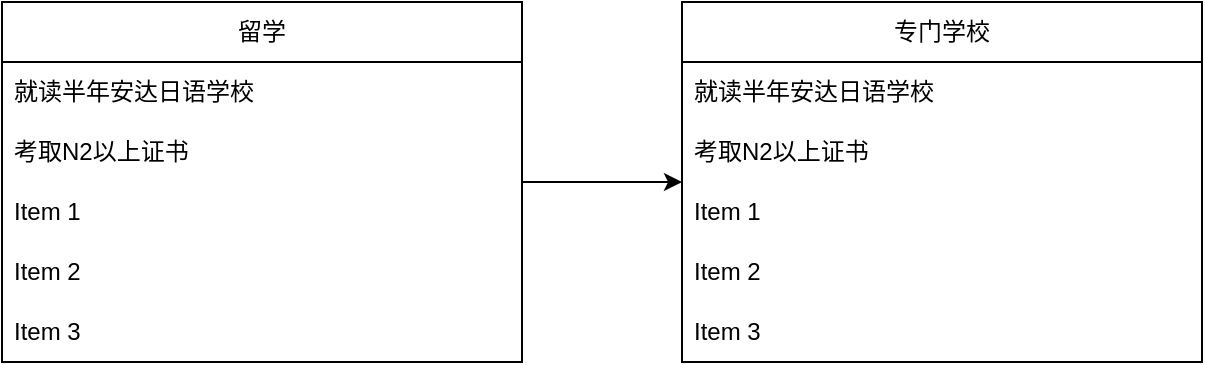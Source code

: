 <mxfile version="24.4.4" type="github">
  <diagram id="6a731a19-8d31-9384-78a2-239565b7b9f0" name="Page-1">
    <mxGraphModel dx="954" dy="640" grid="1" gridSize="10" guides="1" tooltips="1" connect="1" arrows="1" fold="1" page="1" pageScale="1" pageWidth="1169" pageHeight="827" background="none" math="0" shadow="0">
      <root>
        <mxCell id="0" />
        <mxCell id="1" parent="0" />
        <mxCell id="HyvyjcW-Y3temF30Cyy7-68" value="" style="edgeStyle=orthogonalEdgeStyle;rounded=0;orthogonalLoop=1;jettySize=auto;html=1;" edge="1" parent="1" source="HyvyjcW-Y3temF30Cyy7-56" target="HyvyjcW-Y3temF30Cyy7-62">
          <mxGeometry relative="1" as="geometry" />
        </mxCell>
        <mxCell id="HyvyjcW-Y3temF30Cyy7-56" value="留学" style="swimlane;fontStyle=0;childLayout=stackLayout;horizontal=1;startSize=30;horizontalStack=0;resizeParent=1;resizeParentMax=0;resizeLast=0;collapsible=1;marginBottom=0;whiteSpace=wrap;html=1;" vertex="1" parent="1">
          <mxGeometry x="50" y="90" width="260" height="180" as="geometry" />
        </mxCell>
        <mxCell id="HyvyjcW-Y3temF30Cyy7-57" value="就读半年安达日语学校" style="text;strokeColor=none;fillColor=none;align=left;verticalAlign=middle;spacingLeft=4;spacingRight=4;overflow=hidden;points=[[0,0.5],[1,0.5]];portConstraint=eastwest;rotatable=0;whiteSpace=wrap;html=1;" vertex="1" parent="HyvyjcW-Y3temF30Cyy7-56">
          <mxGeometry y="30" width="260" height="30" as="geometry" />
        </mxCell>
        <mxCell id="HyvyjcW-Y3temF30Cyy7-60" value="考取N2以上证书" style="text;strokeColor=none;fillColor=none;align=left;verticalAlign=middle;spacingLeft=4;spacingRight=4;overflow=hidden;points=[[0,0.5],[1,0.5]];portConstraint=eastwest;rotatable=0;whiteSpace=wrap;html=1;" vertex="1" parent="HyvyjcW-Y3temF30Cyy7-56">
          <mxGeometry y="60" width="260" height="30" as="geometry" />
        </mxCell>
        <mxCell id="HyvyjcW-Y3temF30Cyy7-61" value="Item 1" style="text;strokeColor=none;fillColor=none;align=left;verticalAlign=middle;spacingLeft=4;spacingRight=4;overflow=hidden;points=[[0,0.5],[1,0.5]];portConstraint=eastwest;rotatable=0;whiteSpace=wrap;html=1;" vertex="1" parent="HyvyjcW-Y3temF30Cyy7-56">
          <mxGeometry y="90" width="260" height="30" as="geometry" />
        </mxCell>
        <mxCell id="HyvyjcW-Y3temF30Cyy7-58" value="Item 2" style="text;strokeColor=none;fillColor=none;align=left;verticalAlign=middle;spacingLeft=4;spacingRight=4;overflow=hidden;points=[[0,0.5],[1,0.5]];portConstraint=eastwest;rotatable=0;whiteSpace=wrap;html=1;" vertex="1" parent="HyvyjcW-Y3temF30Cyy7-56">
          <mxGeometry y="120" width="260" height="30" as="geometry" />
        </mxCell>
        <mxCell id="HyvyjcW-Y3temF30Cyy7-59" value="Item 3" style="text;strokeColor=none;fillColor=none;align=left;verticalAlign=middle;spacingLeft=4;spacingRight=4;overflow=hidden;points=[[0,0.5],[1,0.5]];portConstraint=eastwest;rotatable=0;whiteSpace=wrap;html=1;" vertex="1" parent="HyvyjcW-Y3temF30Cyy7-56">
          <mxGeometry y="150" width="260" height="30" as="geometry" />
        </mxCell>
        <mxCell id="HyvyjcW-Y3temF30Cyy7-62" value="专门学校" style="swimlane;fontStyle=0;childLayout=stackLayout;horizontal=1;startSize=30;horizontalStack=0;resizeParent=1;resizeParentMax=0;resizeLast=0;collapsible=1;marginBottom=0;whiteSpace=wrap;html=1;" vertex="1" parent="1">
          <mxGeometry x="390" y="90" width="260" height="180" as="geometry" />
        </mxCell>
        <mxCell id="HyvyjcW-Y3temF30Cyy7-63" value="就读半年安达日语学校" style="text;strokeColor=none;fillColor=none;align=left;verticalAlign=middle;spacingLeft=4;spacingRight=4;overflow=hidden;points=[[0,0.5],[1,0.5]];portConstraint=eastwest;rotatable=0;whiteSpace=wrap;html=1;" vertex="1" parent="HyvyjcW-Y3temF30Cyy7-62">
          <mxGeometry y="30" width="260" height="30" as="geometry" />
        </mxCell>
        <mxCell id="HyvyjcW-Y3temF30Cyy7-64" value="考取N2以上证书" style="text;strokeColor=none;fillColor=none;align=left;verticalAlign=middle;spacingLeft=4;spacingRight=4;overflow=hidden;points=[[0,0.5],[1,0.5]];portConstraint=eastwest;rotatable=0;whiteSpace=wrap;html=1;" vertex="1" parent="HyvyjcW-Y3temF30Cyy7-62">
          <mxGeometry y="60" width="260" height="30" as="geometry" />
        </mxCell>
        <mxCell id="HyvyjcW-Y3temF30Cyy7-65" value="Item 1" style="text;strokeColor=none;fillColor=none;align=left;verticalAlign=middle;spacingLeft=4;spacingRight=4;overflow=hidden;points=[[0,0.5],[1,0.5]];portConstraint=eastwest;rotatable=0;whiteSpace=wrap;html=1;" vertex="1" parent="HyvyjcW-Y3temF30Cyy7-62">
          <mxGeometry y="90" width="260" height="30" as="geometry" />
        </mxCell>
        <mxCell id="HyvyjcW-Y3temF30Cyy7-66" value="Item 2" style="text;strokeColor=none;fillColor=none;align=left;verticalAlign=middle;spacingLeft=4;spacingRight=4;overflow=hidden;points=[[0,0.5],[1,0.5]];portConstraint=eastwest;rotatable=0;whiteSpace=wrap;html=1;" vertex="1" parent="HyvyjcW-Y3temF30Cyy7-62">
          <mxGeometry y="120" width="260" height="30" as="geometry" />
        </mxCell>
        <mxCell id="HyvyjcW-Y3temF30Cyy7-67" value="Item 3" style="text;strokeColor=none;fillColor=none;align=left;verticalAlign=middle;spacingLeft=4;spacingRight=4;overflow=hidden;points=[[0,0.5],[1,0.5]];portConstraint=eastwest;rotatable=0;whiteSpace=wrap;html=1;" vertex="1" parent="HyvyjcW-Y3temF30Cyy7-62">
          <mxGeometry y="150" width="260" height="30" as="geometry" />
        </mxCell>
      </root>
    </mxGraphModel>
  </diagram>
</mxfile>
